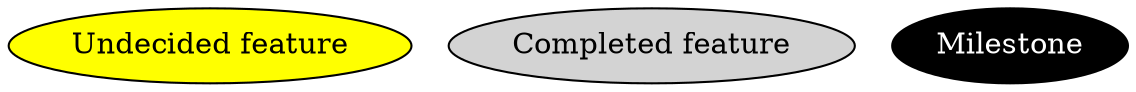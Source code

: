 digraph legend_state {
	undecided [label="Undecided feature",style="filled",fillcolor="yellow",group="state"]
	complete [label="Completed feature",style="filled",fillcolor="lightgrey",group="state"]
	milestone [label="Milestone",style="filled",fillcolor="black",fontcolor="white",group="state"]

	undecided
	complete
	milestone	
	
}

